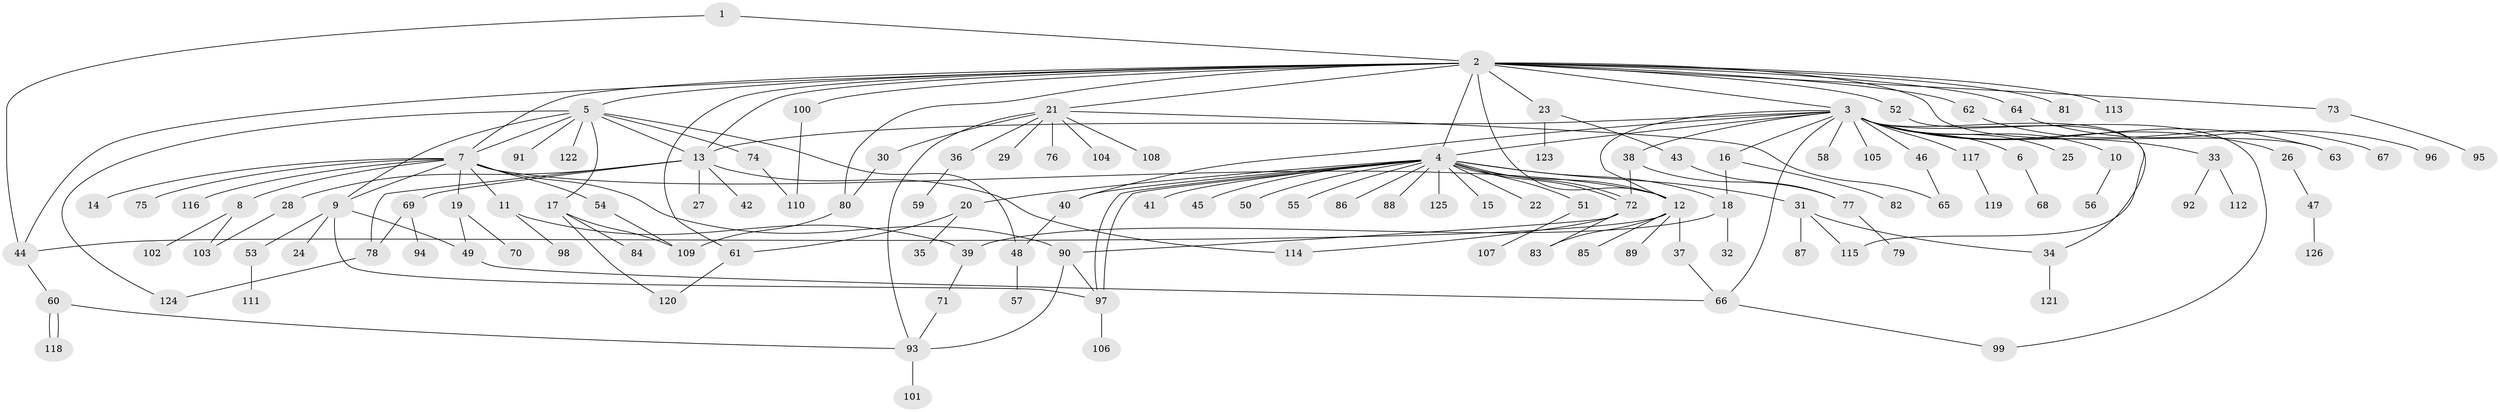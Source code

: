 // Generated by graph-tools (version 1.1) at 2025/48/03/09/25 04:48:30]
// undirected, 126 vertices, 169 edges
graph export_dot {
graph [start="1"]
  node [color=gray90,style=filled];
  1;
  2;
  3;
  4;
  5;
  6;
  7;
  8;
  9;
  10;
  11;
  12;
  13;
  14;
  15;
  16;
  17;
  18;
  19;
  20;
  21;
  22;
  23;
  24;
  25;
  26;
  27;
  28;
  29;
  30;
  31;
  32;
  33;
  34;
  35;
  36;
  37;
  38;
  39;
  40;
  41;
  42;
  43;
  44;
  45;
  46;
  47;
  48;
  49;
  50;
  51;
  52;
  53;
  54;
  55;
  56;
  57;
  58;
  59;
  60;
  61;
  62;
  63;
  64;
  65;
  66;
  67;
  68;
  69;
  70;
  71;
  72;
  73;
  74;
  75;
  76;
  77;
  78;
  79;
  80;
  81;
  82;
  83;
  84;
  85;
  86;
  87;
  88;
  89;
  90;
  91;
  92;
  93;
  94;
  95;
  96;
  97;
  98;
  99;
  100;
  101;
  102;
  103;
  104;
  105;
  106;
  107;
  108;
  109;
  110;
  111;
  112;
  113;
  114;
  115;
  116;
  117;
  118;
  119;
  120;
  121;
  122;
  123;
  124;
  125;
  126;
  1 -- 2;
  1 -- 44;
  2 -- 3;
  2 -- 4;
  2 -- 5;
  2 -- 7;
  2 -- 12;
  2 -- 13;
  2 -- 21;
  2 -- 23;
  2 -- 44;
  2 -- 52;
  2 -- 61;
  2 -- 62;
  2 -- 63;
  2 -- 64;
  2 -- 73;
  2 -- 80;
  2 -- 81;
  2 -- 100;
  2 -- 113;
  3 -- 4;
  3 -- 6;
  3 -- 10;
  3 -- 12;
  3 -- 13;
  3 -- 16;
  3 -- 25;
  3 -- 26;
  3 -- 33;
  3 -- 34;
  3 -- 38;
  3 -- 40;
  3 -- 46;
  3 -- 58;
  3 -- 63;
  3 -- 66;
  3 -- 99;
  3 -- 105;
  3 -- 117;
  4 -- 12;
  4 -- 15;
  4 -- 18;
  4 -- 20;
  4 -- 22;
  4 -- 31;
  4 -- 40;
  4 -- 41;
  4 -- 45;
  4 -- 50;
  4 -- 51;
  4 -- 55;
  4 -- 72;
  4 -- 72;
  4 -- 86;
  4 -- 88;
  4 -- 97;
  4 -- 97;
  4 -- 125;
  5 -- 7;
  5 -- 9;
  5 -- 13;
  5 -- 17;
  5 -- 48;
  5 -- 74;
  5 -- 91;
  5 -- 122;
  5 -- 124;
  6 -- 68;
  7 -- 8;
  7 -- 9;
  7 -- 11;
  7 -- 12;
  7 -- 14;
  7 -- 19;
  7 -- 54;
  7 -- 75;
  7 -- 90;
  7 -- 116;
  8 -- 102;
  8 -- 103;
  9 -- 24;
  9 -- 49;
  9 -- 53;
  9 -- 97;
  10 -- 56;
  11 -- 39;
  11 -- 98;
  12 -- 37;
  12 -- 44;
  12 -- 83;
  12 -- 85;
  12 -- 89;
  13 -- 27;
  13 -- 28;
  13 -- 42;
  13 -- 69;
  13 -- 78;
  13 -- 114;
  16 -- 18;
  16 -- 82;
  17 -- 84;
  17 -- 109;
  17 -- 120;
  18 -- 32;
  18 -- 39;
  19 -- 49;
  19 -- 70;
  20 -- 35;
  20 -- 61;
  21 -- 29;
  21 -- 30;
  21 -- 36;
  21 -- 65;
  21 -- 76;
  21 -- 93;
  21 -- 104;
  21 -- 108;
  23 -- 43;
  23 -- 123;
  26 -- 47;
  28 -- 103;
  30 -- 80;
  31 -- 34;
  31 -- 87;
  31 -- 115;
  33 -- 92;
  33 -- 112;
  34 -- 121;
  36 -- 59;
  37 -- 66;
  38 -- 72;
  38 -- 77;
  39 -- 71;
  40 -- 48;
  43 -- 77;
  44 -- 60;
  46 -- 65;
  47 -- 126;
  48 -- 57;
  49 -- 66;
  51 -- 107;
  52 -- 115;
  53 -- 111;
  54 -- 109;
  60 -- 93;
  60 -- 118;
  60 -- 118;
  61 -- 120;
  62 -- 67;
  64 -- 96;
  66 -- 99;
  69 -- 78;
  69 -- 94;
  71 -- 93;
  72 -- 83;
  72 -- 90;
  72 -- 114;
  73 -- 95;
  74 -- 110;
  77 -- 79;
  78 -- 124;
  80 -- 109;
  90 -- 93;
  90 -- 97;
  93 -- 101;
  97 -- 106;
  100 -- 110;
  117 -- 119;
}
